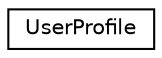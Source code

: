 digraph "Graphical Class Hierarchy"
{
  edge [fontname="Helvetica",fontsize="10",labelfontname="Helvetica",labelfontsize="10"];
  node [fontname="Helvetica",fontsize="10",shape=record];
  rankdir="LR";
  Node1 [label="UserProfile",height=0.2,width=0.4,color="black", fillcolor="white", style="filled",URL="$class_user_profile.html",tooltip="Representa el perfil de un usuario y métodos para consulta de distintos campos del mismo..."];
}

